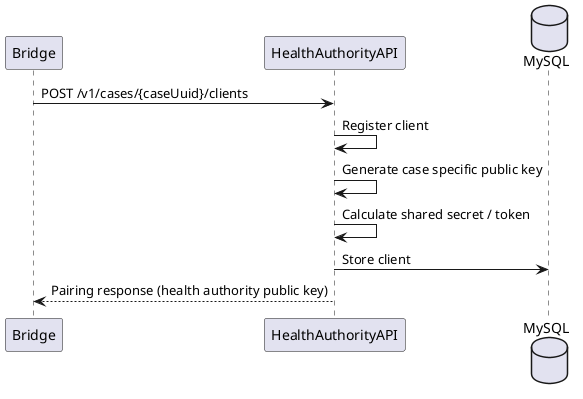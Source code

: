 @startuml
participant Bridge             as Bridge
participant HealthAuthorityAPI as API
database    MySQL              as MySQL
                      
Bridge ->  API    : POST /v1/cases/{caseUuid}/clients
API    ->  API    : Register client
API    ->  API    : Generate case specific public key
API    ->  API    : Calculate shared secret / token
API    ->  MySQL  : Store client
API    --> Bridge : Pairing response (health authority public key)
@enduml